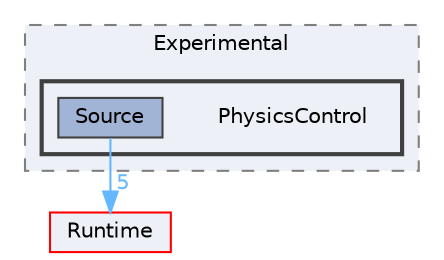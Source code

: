 digraph "PhysicsControl"
{
 // INTERACTIVE_SVG=YES
 // LATEX_PDF_SIZE
  bgcolor="transparent";
  edge [fontname=Helvetica,fontsize=10,labelfontname=Helvetica,labelfontsize=10];
  node [fontname=Helvetica,fontsize=10,shape=box,height=0.2,width=0.4];
  compound=true
  subgraph clusterdir_6e0c5d987c338b0072956bd3eccf79be {
    graph [ bgcolor="#edf0f7", pencolor="grey50", label="Experimental", fontname=Helvetica,fontsize=10 style="filled,dashed", URL="dir_6e0c5d987c338b0072956bd3eccf79be.html",tooltip=""]
  subgraph clusterdir_f8417203b800b4059819dd92d189799d {
    graph [ bgcolor="#edf0f7", pencolor="grey25", label="", fontname=Helvetica,fontsize=10 style="filled,bold", URL="dir_f8417203b800b4059819dd92d189799d.html",tooltip=""]
    dir_f8417203b800b4059819dd92d189799d [shape=plaintext, label="PhysicsControl"];
  dir_c0268be387499c8fc5542c4e380ff7f2 [label="Source", fillcolor="#a2b4d6", color="grey25", style="filled", URL="dir_c0268be387499c8fc5542c4e380ff7f2.html",tooltip=""];
  }
  }
  dir_7536b172fbd480bfd146a1b1acd6856b [label="Runtime", fillcolor="#edf0f7", color="red", style="filled", URL="dir_7536b172fbd480bfd146a1b1acd6856b.html",tooltip=""];
  dir_c0268be387499c8fc5542c4e380ff7f2->dir_7536b172fbd480bfd146a1b1acd6856b [headlabel="5", labeldistance=1.5 headhref="dir_001082_000984.html" href="dir_001082_000984.html" color="steelblue1" fontcolor="steelblue1"];
}

